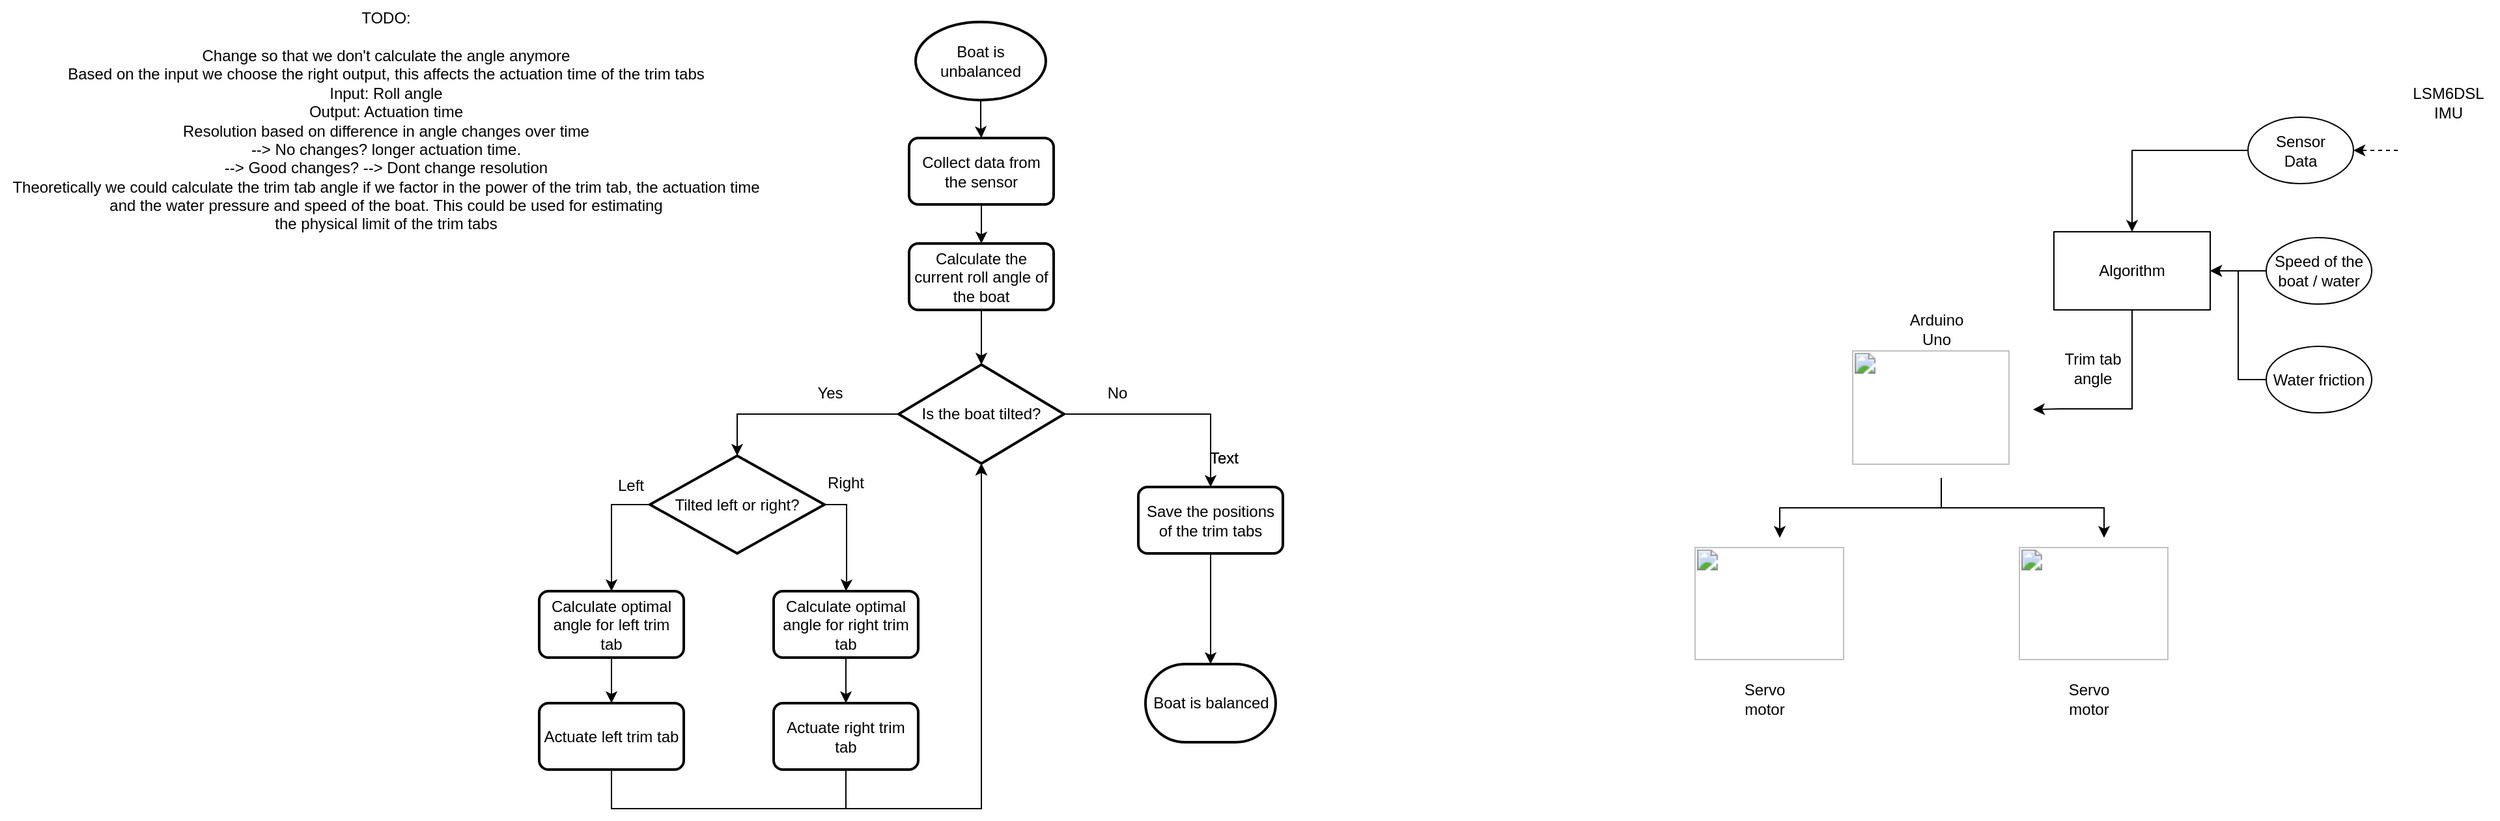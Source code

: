 <mxfile version="20.6.2" type="device"><diagram id="k44MlDoGhm08assFG-WF" name="Page-1"><mxGraphModel dx="3122" dy="754" grid="0" gridSize="10" guides="1" tooltips="1" connect="1" arrows="1" fold="1" page="1" pageScale="1" pageWidth="850" pageHeight="1100" math="0" shadow="0"><root><mxCell id="0"/><mxCell id="1" parent="0"/><mxCell id="nmmqCroUGISkoJSy6J_r-7" value="Arduino Uno" style="text;html=1;strokeColor=none;fillColor=none;align=center;verticalAlign=middle;whiteSpace=wrap;rounded=0;" parent="1" vertex="1"><mxGeometry x="279" y="248" width="60" height="30" as="geometry"/></mxCell><mxCell id="nmmqCroUGISkoJSy6J_r-9" value="&lt;b style=&quot;font-weight: normal&quot; id=&quot;docs-internal-guid-61d9749c-7fff-3cb5-f003-9e941ce21145&quot;&gt;&lt;img width=&quot;115px;&quot; height=&quot;87px;&quot; src=&quot;https://lh3.googleusercontent.com/xcYM0DUvi1_uWwEsmsvUN_Whjw4CakO9-beaXi3DbGk2wSHLkEVuTRXM8sfXQMG8jAVzLZkLOG6_rf7hOvbyvQcNEytpxf5zqvDRr1ZFGINwFFcwbfEawoHUNEPd_SKPfDC8oOs-kshZo1KxNU7KmGVT4LYhng6WmrZtqOOn7Avuj7nIGQEmwn7p_Xx2UluX&quot;&gt;&lt;/b&gt;" style="text;whiteSpace=wrap;html=1;" parent="1" vertex="1"><mxGeometry x="121.003" y="422.997" width="135" height="104" as="geometry"/></mxCell><mxCell id="nmmqCroUGISkoJSy6J_r-15" style="edgeStyle=orthogonalEdgeStyle;rounded=0;orthogonalLoop=1;jettySize=auto;html=1;" parent="1" source="nmmqCroUGISkoJSy6J_r-10" target="nmmqCroUGISkoJSy6J_r-9" edge="1"><mxGeometry relative="1" as="geometry"/></mxCell><mxCell id="nmmqCroUGISkoJSy6J_r-16" style="edgeStyle=orthogonalEdgeStyle;rounded=0;orthogonalLoop=1;jettySize=auto;html=1;" parent="1" source="nmmqCroUGISkoJSy6J_r-10" target="nmmqCroUGISkoJSy6J_r-12" edge="1"><mxGeometry relative="1" as="geometry"/></mxCell><mxCell id="nmmqCroUGISkoJSy6J_r-10" value="&lt;b style=&quot;font-weight: normal&quot; id=&quot;docs-internal-guid-0c7737fb-7fff-691b-bfc7-d95279124da3&quot;&gt;&lt;img width=&quot;121px;&quot; height=&quot;88px;&quot; src=&quot;https://lh3.googleusercontent.com/qLpNS4tO8Kdmf-42N4gp69XqhaKbhp_f0FKahcupOHxUHyGpSxDA6QSoU7eCdnLN3NUg_vznfdvKiitPRKQC0-nn0CjSr_cBqUR_juzhqR-5voJkISiskmMX80GOgw1IhyuhPTlHDYTRy8BzRCUbWXXTHtEUUO97580G_alcV5WekIW_rvJzAqwfCAQUmGx6&quot;&gt;&lt;/b&gt;" style="text;whiteSpace=wrap;html=1;" parent="1" vertex="1"><mxGeometry x="241.997" y="271.997" width="141" height="105" as="geometry"/></mxCell><mxCell id="nmmqCroUGISkoJSy6J_r-11" value="Servo motor" style="text;html=1;strokeColor=none;fillColor=none;align=center;verticalAlign=middle;whiteSpace=wrap;rounded=0;" parent="1" vertex="1"><mxGeometry x="147" y="532" width="60" height="30" as="geometry"/></mxCell><mxCell id="nmmqCroUGISkoJSy6J_r-12" value="&lt;b style=&quot;font-weight: normal&quot; id=&quot;docs-internal-guid-61d9749c-7fff-3cb5-f003-9e941ce21145&quot;&gt;&lt;img width=&quot;115px;&quot; height=&quot;87px;&quot; src=&quot;https://lh3.googleusercontent.com/xcYM0DUvi1_uWwEsmsvUN_Whjw4CakO9-beaXi3DbGk2wSHLkEVuTRXM8sfXQMG8jAVzLZkLOG6_rf7hOvbyvQcNEytpxf5zqvDRr1ZFGINwFFcwbfEawoHUNEPd_SKPfDC8oOs-kshZo1KxNU7KmGVT4LYhng6WmrZtqOOn7Avuj7nIGQEmwn7p_Xx2UluX&quot;&gt;&lt;/b&gt;" style="text;whiteSpace=wrap;html=1;" parent="1" vertex="1"><mxGeometry x="370.003" y="422.997" width="135" height="104" as="geometry"/></mxCell><mxCell id="nmmqCroUGISkoJSy6J_r-13" value="Servo motor" style="text;html=1;strokeColor=none;fillColor=none;align=center;verticalAlign=middle;whiteSpace=wrap;rounded=0;" parent="1" vertex="1"><mxGeometry x="396" y="532" width="60" height="30" as="geometry"/></mxCell><mxCell id="nmmqCroUGISkoJSy6J_r-21" style="edgeStyle=orthogonalEdgeStyle;rounded=0;orthogonalLoop=1;jettySize=auto;html=1;entryX=1;entryY=0.5;entryDx=0;entryDy=0;" parent="1" source="nmmqCroUGISkoJSy6J_r-18" target="nmmqCroUGISkoJSy6J_r-10" edge="1"><mxGeometry relative="1" as="geometry"><Array as="points"><mxPoint x="459" y="324"/><mxPoint x="403" y="324"/></Array></mxGeometry></mxCell><mxCell id="nmmqCroUGISkoJSy6J_r-18" value="Algorithm" style="rounded=0;whiteSpace=wrap;html=1;" parent="1" vertex="1"><mxGeometry x="399" y="188" width="120" height="60" as="geometry"/></mxCell><mxCell id="nmmqCroUGISkoJSy6J_r-33" style="edgeStyle=orthogonalEdgeStyle;rounded=0;orthogonalLoop=1;jettySize=auto;html=1;" parent="1" source="nmmqCroUGISkoJSy6J_r-22" target="nmmqCroUGISkoJSy6J_r-18" edge="1"><mxGeometry relative="1" as="geometry"/></mxCell><mxCell id="nmmqCroUGISkoJSy6J_r-22" value="Sensor&lt;br&gt;Data" style="ellipse;whiteSpace=wrap;html=1;" parent="1" vertex="1"><mxGeometry x="548" y="100" width="81" height="51" as="geometry"/></mxCell><mxCell id="nmmqCroUGISkoJSy6J_r-26" style="edgeStyle=orthogonalEdgeStyle;rounded=0;orthogonalLoop=1;jettySize=auto;html=1;entryX=1;entryY=0.5;entryDx=0;entryDy=0;" parent="1" source="nmmqCroUGISkoJSy6J_r-25" target="nmmqCroUGISkoJSy6J_r-18" edge="1"><mxGeometry relative="1" as="geometry"/></mxCell><mxCell id="nmmqCroUGISkoJSy6J_r-25" value="Speed of the boat / water" style="ellipse;whiteSpace=wrap;html=1;" parent="1" vertex="1"><mxGeometry x="562" y="192.5" width="81" height="51" as="geometry"/></mxCell><mxCell id="nmmqCroUGISkoJSy6J_r-30" style="edgeStyle=orthogonalEdgeStyle;rounded=0;orthogonalLoop=1;jettySize=auto;html=1;entryX=1;entryY=0.5;entryDx=0;entryDy=0;" parent="1" source="nmmqCroUGISkoJSy6J_r-28" target="nmmqCroUGISkoJSy6J_r-18" edge="1"><mxGeometry relative="1" as="geometry"/></mxCell><mxCell id="nmmqCroUGISkoJSy6J_r-28" value="Water friction" style="ellipse;whiteSpace=wrap;html=1;" parent="1" vertex="1"><mxGeometry x="562" y="276" width="81" height="51" as="geometry"/></mxCell><mxCell id="nmmqCroUGISkoJSy6J_r-36" style="edgeStyle=orthogonalEdgeStyle;rounded=0;orthogonalLoop=1;jettySize=auto;html=1;entryX=1;entryY=0.5;entryDx=0;entryDy=0;dashed=1;" parent="1" source="nmmqCroUGISkoJSy6J_r-34" target="nmmqCroUGISkoJSy6J_r-22" edge="1"><mxGeometry relative="1" as="geometry"/></mxCell><mxCell id="nmmqCroUGISkoJSy6J_r-34" value="" style="shape=image;verticalLabelPosition=bottom;labelBackgroundColor=#ffffff;verticalAlign=top;aspect=fixed;imageAspect=0;image=https://cdn1-shop.mikroe.com/img/product/lsm6dsl-click/lsm6dsl-click-thickbox_default-1.jpg;" parent="1" vertex="1"><mxGeometry x="663" y="86.84" width="77.33" height="77.33" as="geometry"/></mxCell><mxCell id="nmmqCroUGISkoJSy6J_r-35" value="LSM6DSL&lt;br&gt;IMU" style="text;html=1;strokeColor=none;fillColor=none;align=center;verticalAlign=middle;whiteSpace=wrap;rounded=0;" parent="1" vertex="1"><mxGeometry x="671.66" y="74" width="60" height="30" as="geometry"/></mxCell><mxCell id="nmmqCroUGISkoJSy6J_r-37" value="Trim tab angle" style="text;html=1;strokeColor=none;fillColor=none;align=center;verticalAlign=middle;whiteSpace=wrap;rounded=0;" parent="1" vertex="1"><mxGeometry x="399" y="278" width="60" height="30" as="geometry"/></mxCell><mxCell id="nmmqCroUGISkoJSy6J_r-59" style="edgeStyle=orthogonalEdgeStyle;rounded=0;orthogonalLoop=1;jettySize=auto;html=1;" parent="1" source="nmmqCroUGISkoJSy6J_r-38" target="nmmqCroUGISkoJSy6J_r-39" edge="1"><mxGeometry relative="1" as="geometry"/></mxCell><mxCell id="nmmqCroUGISkoJSy6J_r-38" value="Boat is unbalanced" style="strokeWidth=2;html=1;shape=mxgraph.flowchart.start_1;whiteSpace=wrap;" parent="1" vertex="1"><mxGeometry x="-475" y="26.84" width="100" height="60" as="geometry"/></mxCell><mxCell id="nmmqCroUGISkoJSy6J_r-60" style="edgeStyle=orthogonalEdgeStyle;rounded=0;orthogonalLoop=1;jettySize=auto;html=1;" parent="1" source="nmmqCroUGISkoJSy6J_r-39" target="nmmqCroUGISkoJSy6J_r-40" edge="1"><mxGeometry relative="1" as="geometry"/></mxCell><mxCell id="nmmqCroUGISkoJSy6J_r-39" value="Collect data from the sensor" style="rounded=1;whiteSpace=wrap;html=1;absoluteArcSize=1;arcSize=14;strokeWidth=2;" parent="1" vertex="1"><mxGeometry x="-480" y="116" width="111" height="51" as="geometry"/></mxCell><mxCell id="nmmqCroUGISkoJSy6J_r-61" style="edgeStyle=orthogonalEdgeStyle;rounded=0;orthogonalLoop=1;jettySize=auto;html=1;" parent="1" source="nmmqCroUGISkoJSy6J_r-40" target="nmmqCroUGISkoJSy6J_r-42" edge="1"><mxGeometry relative="1" as="geometry"/></mxCell><mxCell id="nmmqCroUGISkoJSy6J_r-40" value="Calculate the current roll angle of the boat" style="rounded=1;whiteSpace=wrap;html=1;absoluteArcSize=1;arcSize=14;strokeWidth=2;" parent="1" vertex="1"><mxGeometry x="-480" y="197" width="111" height="51" as="geometry"/></mxCell><mxCell id="nmmqCroUGISkoJSy6J_r-54" style="edgeStyle=orthogonalEdgeStyle;rounded=0;orthogonalLoop=1;jettySize=auto;html=1;entryX=0.5;entryY=0;entryDx=0;entryDy=0;" parent="1" source="nmmqCroUGISkoJSy6J_r-42" target="nmmqCroUGISkoJSy6J_r-51" edge="1"><mxGeometry relative="1" as="geometry"/></mxCell><mxCell id="nmmqCroUGISkoJSy6J_r-63" style="edgeStyle=orthogonalEdgeStyle;rounded=0;orthogonalLoop=1;jettySize=auto;html=1;entryX=0.5;entryY=0;entryDx=0;entryDy=0;entryPerimeter=0;" parent="1" source="nmmqCroUGISkoJSy6J_r-42" target="nmmqCroUGISkoJSy6J_r-62" edge="1"><mxGeometry relative="1" as="geometry"/></mxCell><mxCell id="nmmqCroUGISkoJSy6J_r-42" value="Is the boat tilted?" style="strokeWidth=2;html=1;shape=mxgraph.flowchart.decision;whiteSpace=wrap;" parent="1" vertex="1"><mxGeometry x="-488" y="290" width="127" height="76" as="geometry"/></mxCell><mxCell id="nmmqCroUGISkoJSy6J_r-86" style="edgeStyle=orthogonalEdgeStyle;rounded=0;orthogonalLoop=1;jettySize=auto;html=1;entryX=0.5;entryY=1;entryDx=0;entryDy=0;entryPerimeter=0;" parent="1" source="nmmqCroUGISkoJSy6J_r-43" target="nmmqCroUGISkoJSy6J_r-42" edge="1"><mxGeometry relative="1" as="geometry"><Array as="points"><mxPoint x="-708" y="631"/><mxPoint x="-424" y="631"/></Array></mxGeometry></mxCell><mxCell id="nmmqCroUGISkoJSy6J_r-43" value="Actuate left trim tab" style="rounded=1;whiteSpace=wrap;html=1;absoluteArcSize=1;arcSize=14;strokeWidth=2;" parent="1" vertex="1"><mxGeometry x="-764" y="550" width="111" height="51" as="geometry"/></mxCell><mxCell id="nmmqCroUGISkoJSy6J_r-85" style="edgeStyle=orthogonalEdgeStyle;rounded=0;orthogonalLoop=1;jettySize=auto;html=1;entryX=0.5;entryY=1;entryDx=0;entryDy=0;entryPerimeter=0;" parent="1" source="nmmqCroUGISkoJSy6J_r-44" target="nmmqCroUGISkoJSy6J_r-42" edge="1"><mxGeometry relative="1" as="geometry"><Array as="points"><mxPoint x="-528" y="631"/><mxPoint x="-424" y="631"/></Array></mxGeometry></mxCell><mxCell id="nmmqCroUGISkoJSy6J_r-44" value="Actuate right trim tab" style="rounded=1;whiteSpace=wrap;html=1;absoluteArcSize=1;arcSize=14;strokeWidth=2;" parent="1" vertex="1"><mxGeometry x="-584" y="550" width="111" height="51" as="geometry"/></mxCell><mxCell id="nmmqCroUGISkoJSy6J_r-47" value="Yes" style="text;html=1;strokeColor=none;fillColor=none;align=center;verticalAlign=middle;whiteSpace=wrap;rounded=0;" parent="1" vertex="1"><mxGeometry x="-557" y="303" width="33" height="17" as="geometry"/></mxCell><mxCell id="nmmqCroUGISkoJSy6J_r-48" value="No" style="text;html=1;strokeColor=none;fillColor=none;align=center;verticalAlign=middle;whiteSpace=wrap;rounded=0;" parent="1" vertex="1"><mxGeometry x="-340.6" y="300" width="42.1" height="23" as="geometry"/></mxCell><mxCell id="nmmqCroUGISkoJSy6J_r-58" style="edgeStyle=orthogonalEdgeStyle;rounded=0;orthogonalLoop=1;jettySize=auto;html=1;" parent="1" source="nmmqCroUGISkoJSy6J_r-51" target="nmmqCroUGISkoJSy6J_r-57" edge="1"><mxGeometry relative="1" as="geometry"/></mxCell><mxCell id="nmmqCroUGISkoJSy6J_r-51" value="Save the positions of the trim tabs" style="rounded=1;whiteSpace=wrap;html=1;absoluteArcSize=1;arcSize=14;strokeWidth=2;" parent="1" vertex="1"><mxGeometry x="-304" y="384" width="111" height="51" as="geometry"/></mxCell><mxCell id="nmmqCroUGISkoJSy6J_r-57" value="Boat is balanced" style="strokeWidth=2;html=1;shape=mxgraph.flowchart.terminator;whiteSpace=wrap;" parent="1" vertex="1"><mxGeometry x="-298.5" y="520" width="100" height="60" as="geometry"/></mxCell><mxCell id="nmmqCroUGISkoJSy6J_r-79" style="edgeStyle=orthogonalEdgeStyle;rounded=0;orthogonalLoop=1;jettySize=auto;html=1;entryX=0.5;entryY=0;entryDx=0;entryDy=0;exitX=0;exitY=0.5;exitDx=0;exitDy=0;exitPerimeter=0;" parent="1" source="nmmqCroUGISkoJSy6J_r-62" target="nmmqCroUGISkoJSy6J_r-78" edge="1"><mxGeometry relative="1" as="geometry"/></mxCell><mxCell id="nmmqCroUGISkoJSy6J_r-83" style="edgeStyle=orthogonalEdgeStyle;rounded=0;orthogonalLoop=1;jettySize=auto;html=1;entryX=0.5;entryY=0;entryDx=0;entryDy=0;exitX=1;exitY=0.5;exitDx=0;exitDy=0;exitPerimeter=0;" parent="1" source="nmmqCroUGISkoJSy6J_r-62" target="nmmqCroUGISkoJSy6J_r-82" edge="1"><mxGeometry relative="1" as="geometry"><Array as="points"><mxPoint x="-528" y="398"/><mxPoint x="-528" y="455"/></Array></mxGeometry></mxCell><mxCell id="nmmqCroUGISkoJSy6J_r-62" value="Tilted left or right?" style="strokeWidth=2;html=1;shape=mxgraph.flowchart.decision;whiteSpace=wrap;" parent="1" vertex="1"><mxGeometry x="-679" y="360" width="134" height="75" as="geometry"/></mxCell><mxCell id="nmmqCroUGISkoJSy6J_r-69" value="Left" style="text;html=1;strokeColor=none;fillColor=none;align=center;verticalAlign=middle;whiteSpace=wrap;rounded=0;" parent="1" vertex="1"><mxGeometry x="-710" y="374" width="33" height="17" as="geometry"/></mxCell><mxCell id="nmmqCroUGISkoJSy6J_r-71" value="Right" style="text;html=1;strokeColor=none;fillColor=none;align=center;verticalAlign=middle;whiteSpace=wrap;rounded=0;" parent="1" vertex="1"><mxGeometry x="-545" y="372" width="33" height="17" as="geometry"/></mxCell><mxCell id="nmmqCroUGISkoJSy6J_r-80" style="edgeStyle=orthogonalEdgeStyle;rounded=0;orthogonalLoop=1;jettySize=auto;html=1;entryX=0.5;entryY=0;entryDx=0;entryDy=0;" parent="1" source="nmmqCroUGISkoJSy6J_r-78" target="nmmqCroUGISkoJSy6J_r-43" edge="1"><mxGeometry relative="1" as="geometry"/></mxCell><mxCell id="nmmqCroUGISkoJSy6J_r-78" value="Calculate optimal angle for left trim tab" style="rounded=1;whiteSpace=wrap;html=1;absoluteArcSize=1;arcSize=14;strokeWidth=2;" parent="1" vertex="1"><mxGeometry x="-764" y="464" width="111" height="51" as="geometry"/></mxCell><mxCell id="nmmqCroUGISkoJSy6J_r-84" style="edgeStyle=orthogonalEdgeStyle;rounded=0;orthogonalLoop=1;jettySize=auto;html=1;entryX=0.5;entryY=0;entryDx=0;entryDy=0;" parent="1" source="nmmqCroUGISkoJSy6J_r-82" target="nmmqCroUGISkoJSy6J_r-44" edge="1"><mxGeometry relative="1" as="geometry"/></mxCell><mxCell id="nmmqCroUGISkoJSy6J_r-82" value="Calculate optimal angle for right trim tab" style="rounded=1;whiteSpace=wrap;html=1;absoluteArcSize=1;arcSize=14;strokeWidth=2;" parent="1" vertex="1"><mxGeometry x="-584" y="464" width="111" height="51" as="geometry"/></mxCell><mxCell id="5cJwrujnjn_pCTfixdA4-1" value="Text" style="text;html=1;strokeColor=none;fillColor=none;align=center;verticalAlign=middle;whiteSpace=wrap;rounded=0;" vertex="1" parent="1"><mxGeometry x="-268" y="347" width="60" height="30" as="geometry"/></mxCell><mxCell id="5cJwrujnjn_pCTfixdA4-2" value="Text" style="text;html=1;strokeColor=none;fillColor=none;align=center;verticalAlign=middle;whiteSpace=wrap;rounded=0;" vertex="1" parent="1"><mxGeometry x="-268" y="347" width="60" height="30" as="geometry"/></mxCell><mxCell id="5cJwrujnjn_pCTfixdA4-3" value="TODO:&lt;br&gt;&lt;br&gt;Change so that we don't calculate the angle anymore&lt;br&gt;Based on the input we choose the right output, this affects the actuation time of the trim tabs&lt;br&gt;Input: Roll angle&lt;br&gt;Output: Actuation time&lt;br&gt;Resolution based on difference in angle changes over time&lt;br&gt;--&amp;gt; No changes? longer actuation time.&lt;br&gt;--&amp;gt; Good changes? --&amp;gt; Dont change resolution&lt;br&gt;Theoretically we could calculate the trim tab angle if we factor in the power of the trim tab, the actuation time&lt;br&gt;and the water pressure and speed of the boat. This could be used for estimating&lt;br&gt;the physical limit of the trim tabs" style="text;html=1;align=center;verticalAlign=middle;resizable=0;points=[];autosize=1;strokeColor=none;fillColor=none;" vertex="1" parent="1"><mxGeometry x="-1178" y="10" width="592" height="185" as="geometry"/></mxCell></root></mxGraphModel></diagram></mxfile>